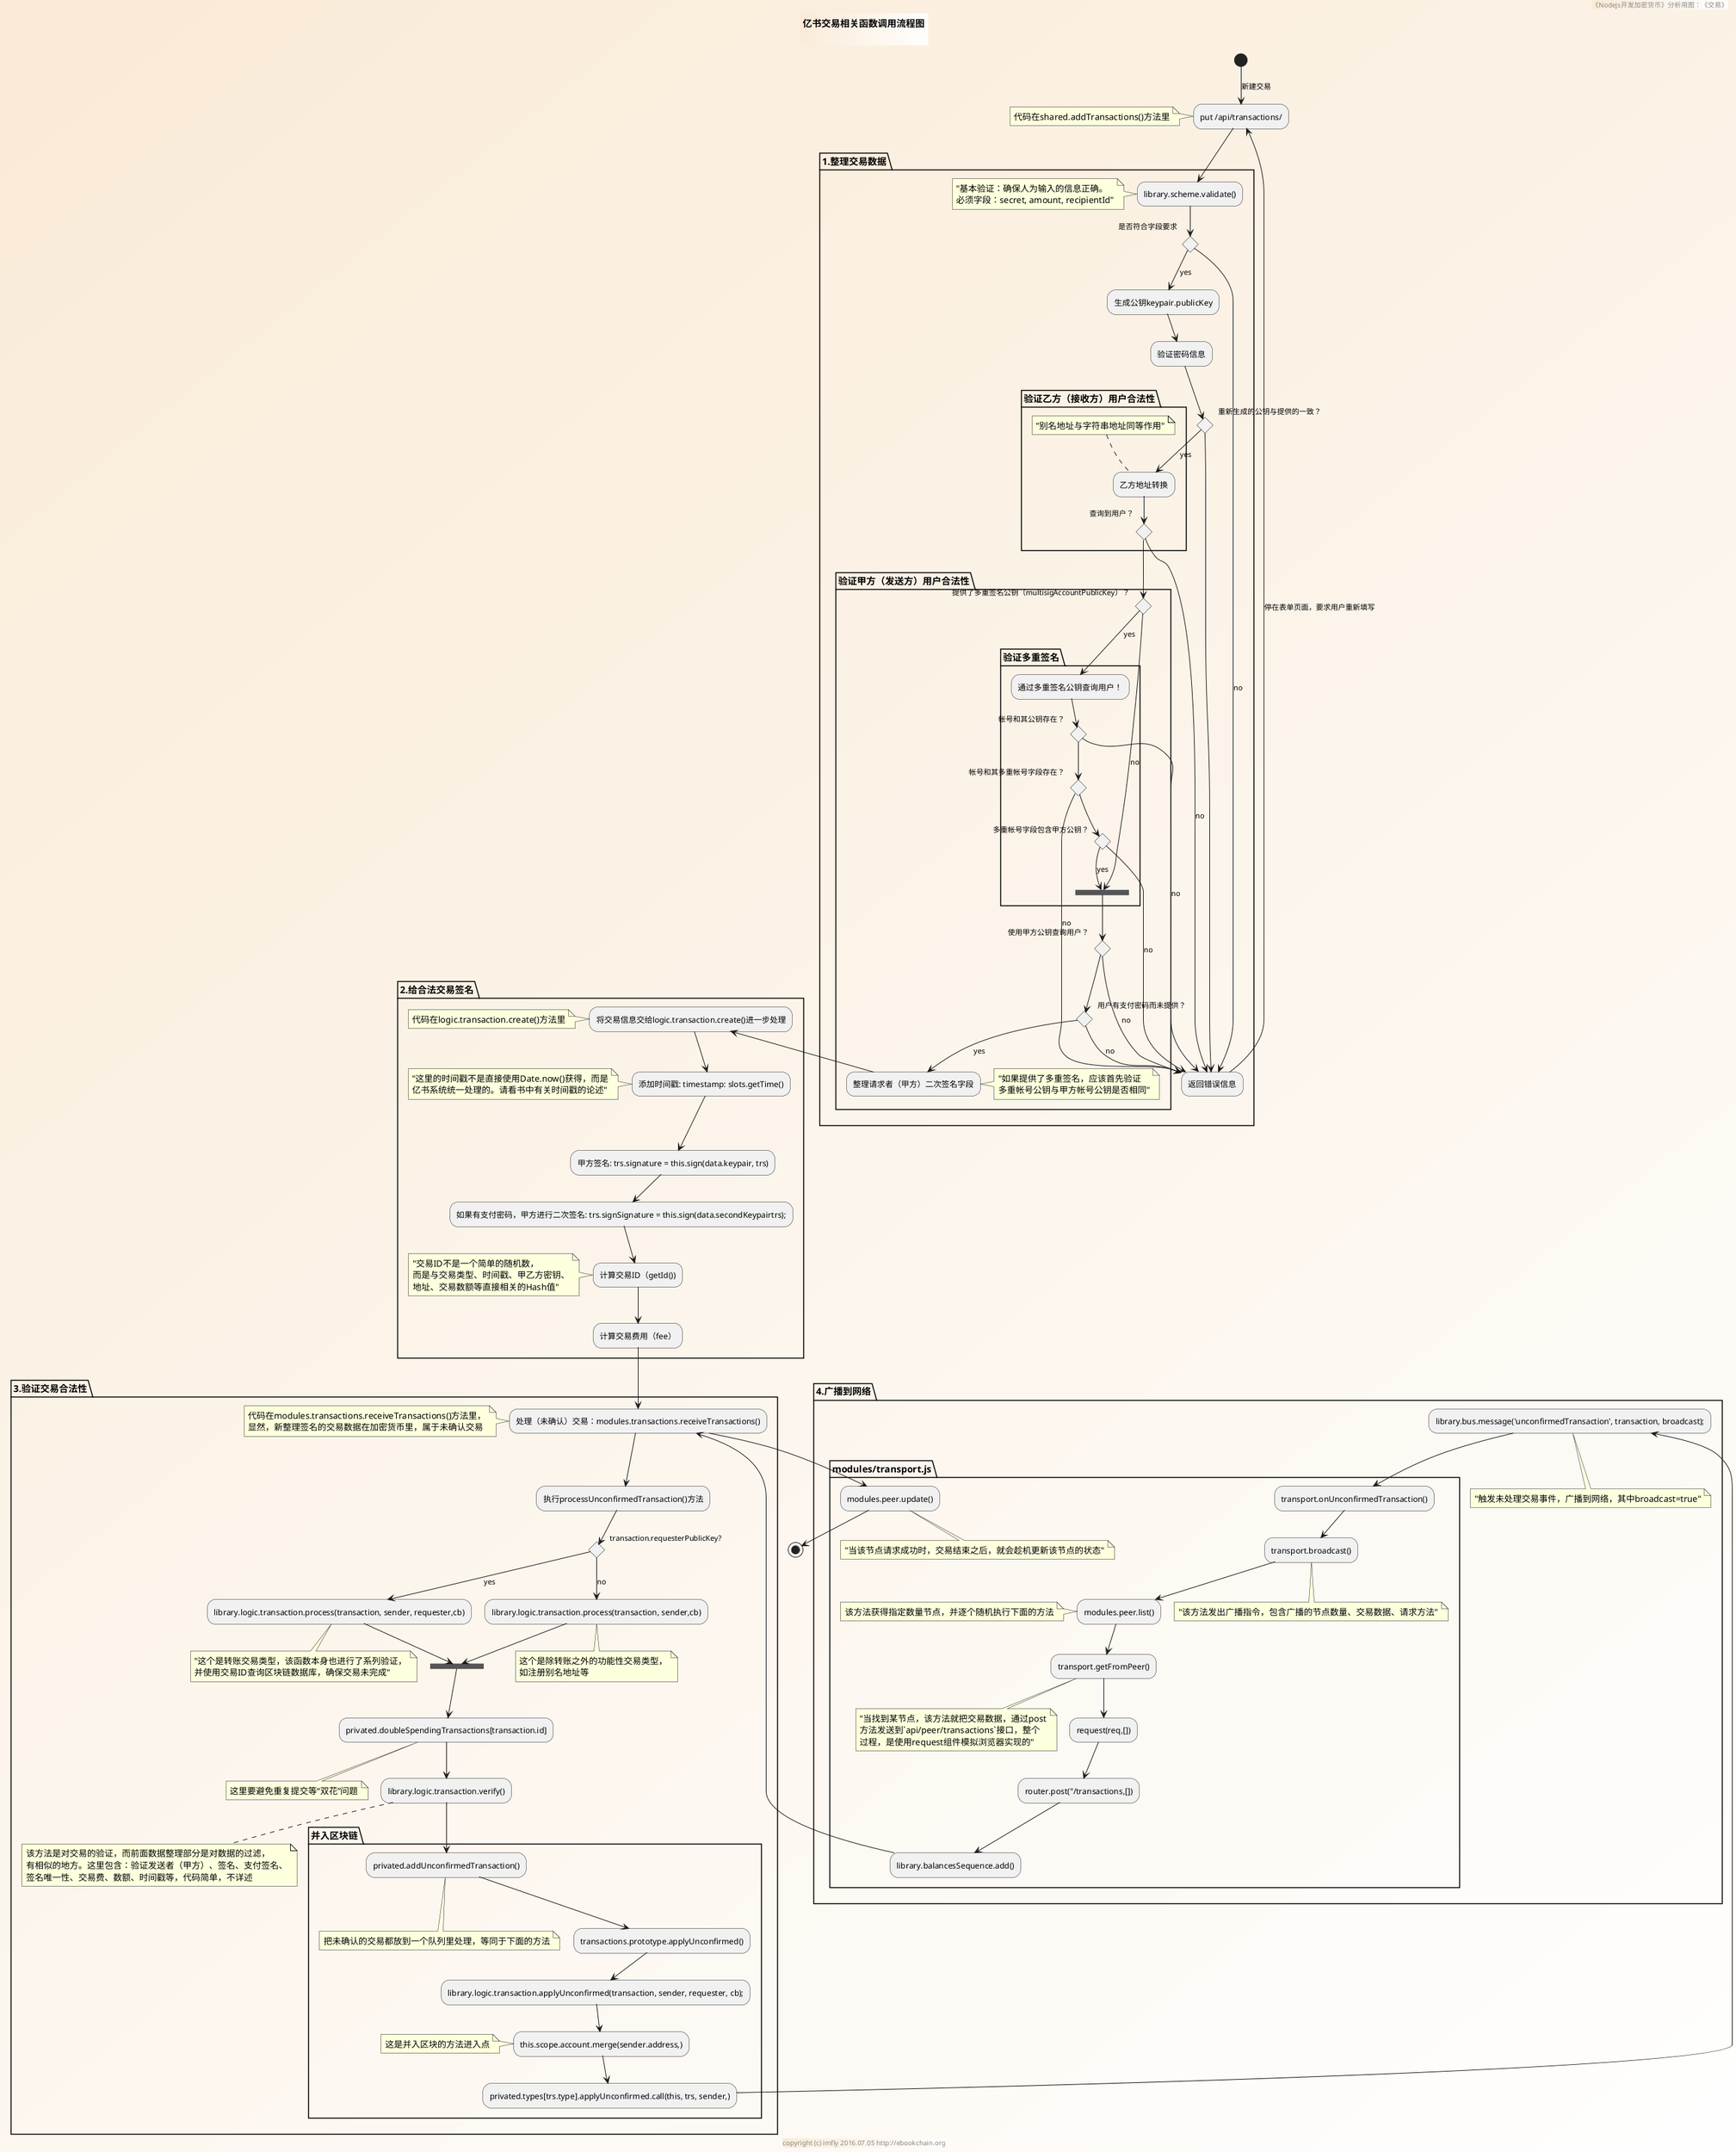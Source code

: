 @startuml ../../../styles/images/modules/transactions/transactions-activity.png
skinparam BorderColor #blue\9932CC
skinparam backgroundcolor AntiqueWhite/white

title
亿书交易相关函数调用流程图

end title

footer copyright (c) imfly 2016.07.05 http://ebookchain.org
header 《Nodejs开发加密货币》分析用图：《交易》

' shared.addTransactions()代码逻辑

(*)--> [新建交易] "put /api/transactions/" as inputForm
note left: 代码在shared.addTransactions()方法里

partition "1.整理交易数据" {
    --> library.scheme.validate()
    note left
    "基本验证：确保人为输入的信息正确。
    必须字段：secret, amount, recipientId"
    end note
    if "是否符合字段要求" then
    --> [no] "返回错误信息" as return_error_msg
    -left-> [停在表单页面，要求用户重新填写] inputForm
    else
    --> [yes] "生成公钥keypair.publicKey"
    --> 验证密码信息
        if "重新生成的公钥与提供的一致？" then
        --> return_error_msg
        else
        partition "验证乙方（接收方）用户合法性" {
          --> [yes] "乙方地址转换"
          note top: "别名地址与字符串地址同等作用"
            if "查询到用户？" then
            --> [no] return_error_msg
        }
            else
                partition "验证甲方（发送方）用户合法性" {
                    if "提供了多重签名公钥（multisigAccountPublicKey）？" then
                        partition "验证多重签名" {
                          --> [yes] "通过多重签名公钥查询用户！"
                          if "帐号和其公钥存在？" then
                          --> [no] return_error_msg
                          else
                              if "帐号和其多重帐号字段存在？" then
                              --> [no] return_error_msg
                              else
                                if "多重帐号字段包含甲方公钥？" then
                                --> [no] return_error_msg
                                else
                                --> [yes] ==verify_account==
                                endif
                              endif

                          endif
                        }
                    else
                    --> [no] ==verify_account==
                        if "使用甲方公钥查询用户？" then
                        --> [no] return_error_msg
                        else
                            if "用户有支付密码而未提供？" then
                            --> [no] return_error_msg
                            else
                            --> [yes] "整理请求者（甲方）二次签名字段"
                            note right
                            "如果提供了多重签名，应该首先验证
                            多重帐号公钥与甲方帐号公钥是否相同"
                            end note
                            endif
                        endif
                    endif
                }
            endif
        endif
    endif
}

' logic.transaction.create()处理逻辑
partition "2.给合法交易签名" {
  -up-> "将交易信息交给logic.transaction.create()进一步处理"
  note left: 代码在logic.transaction.create()方法里

  --> "添加时间戳: timestamp: slots.getTime()"
  note left
  "这里的时间戳不是直接使用Date.now()获得，而是
  亿书系统统一处理的。请看书中有关时间戳的论述"
  end note

  --> "甲方签名: trs.signature = this.sign(data.keypair, trs)"
  --> "如果有支付密码，甲方进行二次签名: trs.signSignature = this.sign(data.secondKeypairtrs);"
  --> "计算交易ID（getId())"
  note left
  "交易ID不是一个简单的随机数，
  而是与交易类型、时间戳、甲乙方密钥、
  地址、交易数额等直接相关的Hash值"
  end note
  --> "计算交易费用（fee）"
}

' modules.transactions.receiveTransactions()逻辑 
partition "3.验证交易合法性" {
  --> "处理（未确认）交易：modules.transactions.receiveTransactions()" as receiveTransactions
  note left
  代码在modules.transactions.receiveTransactions()方法里，
  显然，新整理签名的交易数据在加密货币里，属于未确认交易
  end note

  --> "执行processUnconfirmedTransaction()方法"
  if transaction.requesterPublicKey? then
    --> [yes] library.logic.transaction.process(transaction, sender, requester,cb)
    note bottom
    "这个是转账交易类型，该函数本身也进行了系列验证，
    并使用交易ID查询区块链数据库，确保交易未完成"
    end note

    --> ==verify==
  else
    --> [no] library.logic.transaction.process(transaction, sender,cb)
    note bottom
    这个是除转账之外的功能性交易类型，
    如注册别名地址等
    end note

    --> ==verify==
  endif

  --> privated.doubleSpendingTransactions[transaction.id]
  note bottom
  这里要避免重复提交等“双花”问题
  end note

  --> library.logic.transaction.verify()
  note bottom
  该方法是对交易的验证，而前面数据整理部分是对数据的过滤，
  有相似的地方。这里包含：验证发送者（甲方）、签名、支付签名、
  签名唯一性、交易费、数额、时间戳等，代码简单，不详述
  end note

  partition "并入区块链" {
    --> privated.addUnconfirmedTransaction()
    note bottom
    把未确认的交易都放到一个队列里处理，等同于下面的方法
    end note

    --> transactions.prototype.applyUnconfirmed()
    --> library.logic.transaction.applyUnconfirmed(transaction, sender, requester, cb);
    --> this.scope.account.merge(sender.address,)
    note left: 这是并入区块的方法进入点
    --> privated.types[trs.type].applyUnconfirmed.call(this, trs, sender,)
  }
}

partition "4.广播到网络" {
  --> library.bus.message('unconfirmedTransaction', transaction, broadcast);
  note bottom: "触发未处理交易事件，广播到网络，其中broadcast=true"
  partition "modules/transport.js" {
    --> transport.onUnconfirmedTransaction()
    --> transport.broadcast()
    note bottom
    "该方法发出广播指令，包含广播的节点数量、交易数据、请求方法"
    end note
    --> modules.peer.list()
    note left:该方法获得指定数量节点，并逐个随机执行下面的方法
    --> transport.getFromPeer()
    note bottom
    "当找到某节点，该方法就把交易数据，通过post
    方法发送到`api/peer/transactions`接口，整个
    过程，是使用request组件模拟浏览器实现的"
    end note

    --> request(req,[])
    --> router.post("/transactions,[])
    --> library.balancesSequence.add()
    --> receiveTransactions
    --> modules.peer.update()
    note bottom
    "当该节点请求成功时，交易结束之后，就会趁机更新该节点的状态"
    end note
  }
}
--> (*)
@enduml
